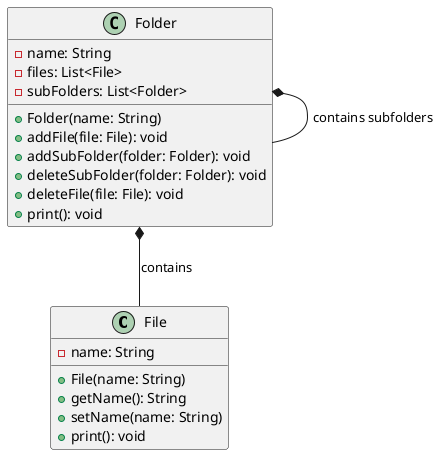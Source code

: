 @startuml
class File {
    - name: String

    + File(name: String)
    + getName(): String
    + setName(name: String)
    + print(): void
}

class Folder {
    - name: String
    - files: List<File>
    - subFolders: List<Folder>

    + Folder(name: String)
    + addFile(file: File): void
    + addSubFolder(folder: Folder): void
    + deleteSubFolder(folder: Folder): void
    + deleteFile(file: File): void
    + print(): void
}

Folder *-- File : "contains"
Folder *-- Folder : "contains subfolders"

@enduml

@startuml
object "<u>php_demo1:Folder</u>" as folder {
    name = "php_demo1"
}

object "<u>publicFolder:Folder</u>" as public {
    name = "public"
}

object "<u>readmeFile:File</u>" as readme {
    name = "README.txt"
}

folder --> public : "contains"
folder --> readme : "contains"
@enduml
